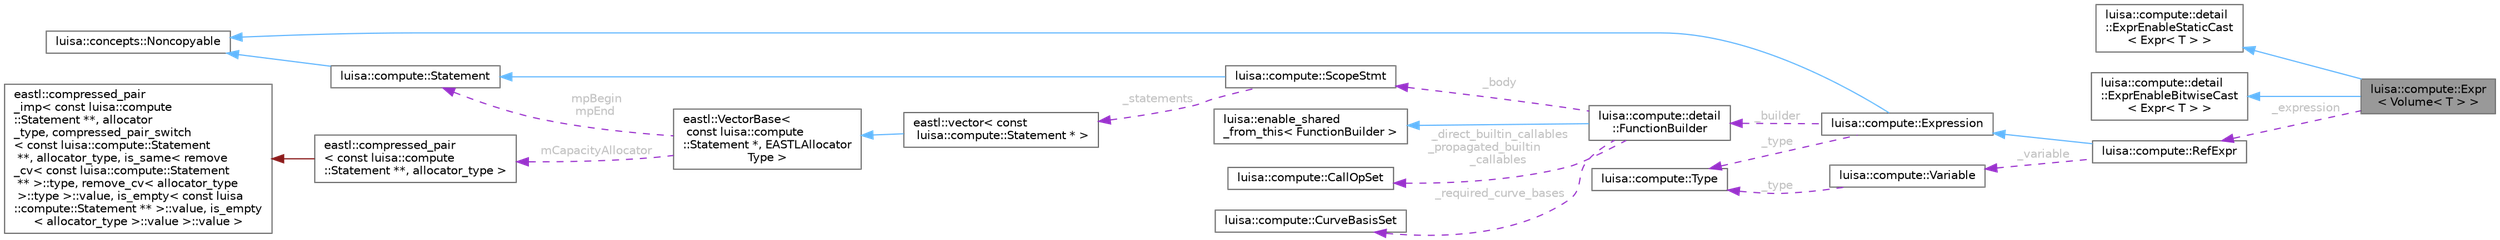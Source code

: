 digraph "luisa::compute::Expr&lt; Volume&lt; T &gt; &gt;"
{
 // LATEX_PDF_SIZE
  bgcolor="transparent";
  edge [fontname=Helvetica,fontsize=10,labelfontname=Helvetica,labelfontsize=10];
  node [fontname=Helvetica,fontsize=10,shape=box,height=0.2,width=0.4];
  rankdir="LR";
  Node1 [id="Node000001",label="luisa::compute::Expr\l\< Volume\< T \> \>",height=0.2,width=0.4,color="gray40", fillcolor="grey60", style="filled", fontcolor="black",tooltip="Class of Expr<Volume<T>>"];
  Node2 -> Node1 [id="edge1_Node000001_Node000002",dir="back",color="steelblue1",style="solid",tooltip=" "];
  Node2 [id="Node000002",label="luisa::compute::detail\l::ExprEnableStaticCast\l\< Expr\< T \> \>",height=0.2,width=0.4,color="gray40", fillcolor="white", style="filled",URL="$structluisa_1_1compute_1_1detail_1_1_expr_enable_static_cast.html",tooltip=" "];
  Node3 -> Node1 [id="edge2_Node000001_Node000003",dir="back",color="steelblue1",style="solid",tooltip=" "];
  Node3 [id="Node000003",label="luisa::compute::detail\l::ExprEnableBitwiseCast\l\< Expr\< T \> \>",height=0.2,width=0.4,color="gray40", fillcolor="white", style="filled",URL="$structluisa_1_1compute_1_1detail_1_1_expr_enable_bitwise_cast.html",tooltip=" "];
  Node4 -> Node1 [id="edge3_Node000001_Node000004",dir="back",color="darkorchid3",style="dashed",tooltip=" ",label=" _expression",fontcolor="grey" ];
  Node4 [id="Node000004",label="luisa::compute::RefExpr",height=0.2,width=0.4,color="gray40", fillcolor="white", style="filled",URL="$classluisa_1_1compute_1_1_ref_expr.html",tooltip="Reference expression"];
  Node5 -> Node4 [id="edge4_Node000004_Node000005",dir="back",color="steelblue1",style="solid",tooltip=" "];
  Node5 [id="Node000005",label="luisa::compute::Expression",height=0.2,width=0.4,color="gray40", fillcolor="white", style="filled",URL="$classluisa_1_1compute_1_1_expression.html",tooltip="Base expression class"];
  Node6 -> Node5 [id="edge5_Node000005_Node000006",dir="back",color="steelblue1",style="solid",tooltip=" "];
  Node6 [id="Node000006",label="luisa::concepts::Noncopyable",height=0.2,width=0.4,color="gray40", fillcolor="white", style="filled",URL="$structluisa_1_1concepts_1_1_noncopyable.html",tooltip=" "];
  Node7 -> Node5 [id="edge6_Node000005_Node000007",dir="back",color="darkorchid3",style="dashed",tooltip=" ",label=" _type",fontcolor="grey" ];
  Node7 [id="Node000007",label="luisa::compute::Type",height=0.2,width=0.4,color="gray40", fillcolor="white", style="filled",URL="$classluisa_1_1compute_1_1_type.html",tooltip="Type class"];
  Node8 -> Node5 [id="edge7_Node000005_Node000008",dir="back",color="darkorchid3",style="dashed",tooltip=" ",label=" _builder",fontcolor="grey" ];
  Node8 [id="Node000008",label="luisa::compute::detail\l::FunctionBuilder",height=0.2,width=0.4,color="gray40", fillcolor="white", style="filled",URL="$classluisa_1_1compute_1_1detail_1_1_function_builder.html",tooltip="Function builder."];
  Node9 -> Node8 [id="edge8_Node000008_Node000009",dir="back",color="steelblue1",style="solid",tooltip=" "];
  Node9 [id="Node000009",label="luisa::enable_shared\l_from_this\< FunctionBuilder \>",height=0.2,width=0.4,color="gray40", fillcolor="white", style="filled",tooltip=" "];
  Node10 -> Node8 [id="edge9_Node000008_Node000010",dir="back",color="darkorchid3",style="dashed",tooltip=" ",label=" _body",fontcolor="grey" ];
  Node10 [id="Node000010",label="luisa::compute::ScopeStmt",height=0.2,width=0.4,color="gray40", fillcolor="white", style="filled",URL="$classluisa_1_1compute_1_1_scope_stmt.html",tooltip="Scope statement"];
  Node11 -> Node10 [id="edge10_Node000010_Node000011",dir="back",color="steelblue1",style="solid",tooltip=" "];
  Node11 [id="Node000011",label="luisa::compute::Statement",height=0.2,width=0.4,color="gray40", fillcolor="white", style="filled",URL="$classluisa_1_1compute_1_1_statement.html",tooltip="Base statement class"];
  Node6 -> Node11 [id="edge11_Node000011_Node000006",dir="back",color="steelblue1",style="solid",tooltip=" "];
  Node12 -> Node10 [id="edge12_Node000010_Node000012",dir="back",color="darkorchid3",style="dashed",tooltip=" ",label=" _statements",fontcolor="grey" ];
  Node12 [id="Node000012",label="eastl::vector\< const\l luisa::compute::Statement * \>",height=0.2,width=0.4,color="gray40", fillcolor="white", style="filled",URL="$classeastl_1_1vector.html",tooltip=" "];
  Node13 -> Node12 [id="edge13_Node000012_Node000013",dir="back",color="steelblue1",style="solid",tooltip=" "];
  Node13 [id="Node000013",label="eastl::VectorBase\<\l const luisa::compute\l::Statement *, EASTLAllocator\lType \>",height=0.2,width=0.4,color="gray40", fillcolor="white", style="filled",URL="$structeastl_1_1_vector_base.html",tooltip=" "];
  Node11 -> Node13 [id="edge14_Node000013_Node000011",dir="back",color="darkorchid3",style="dashed",tooltip=" ",label=" mpBegin\nmpEnd",fontcolor="grey" ];
  Node14 -> Node13 [id="edge15_Node000013_Node000014",dir="back",color="darkorchid3",style="dashed",tooltip=" ",label=" mCapacityAllocator",fontcolor="grey" ];
  Node14 [id="Node000014",label="eastl::compressed_pair\l\< const luisa::compute\l::Statement **, allocator_type \>",height=0.2,width=0.4,color="gray40", fillcolor="white", style="filled",URL="$classeastl_1_1compressed__pair.html",tooltip=" "];
  Node15 -> Node14 [id="edge16_Node000014_Node000015",dir="back",color="firebrick4",style="solid",tooltip=" "];
  Node15 [id="Node000015",label="eastl::compressed_pair\l_imp\< const luisa::compute\l::Statement **, allocator\l_type, compressed_pair_switch\l\< const luisa::compute::Statement\l **, allocator_type, is_same\< remove\l_cv\< const luisa::compute::Statement\l ** \>::type, remove_cv\< allocator_type\l \>::type \>::value, is_empty\< const luisa\l::compute::Statement ** \>::value, is_empty\l\< allocator_type \>::value \>::value \>",height=0.2,width=0.4,color="gray40", fillcolor="white", style="filled",URL="$classeastl_1_1compressed__pair__imp.html",tooltip=" "];
  Node16 -> Node8 [id="edge17_Node000008_Node000016",dir="back",color="darkorchid3",style="dashed",tooltip=" ",label=" _direct_builtin_callables\n_propagated_builtin\l_callables",fontcolor="grey" ];
  Node16 [id="Node000016",label="luisa::compute::CallOpSet",height=0.2,width=0.4,color="gray40", fillcolor="white", style="filled",URL="$classluisa_1_1compute_1_1_call_op_set.html",tooltip=" "];
  Node17 -> Node8 [id="edge18_Node000008_Node000017",dir="back",color="darkorchid3",style="dashed",tooltip=" ",label=" _required_curve_bases",fontcolor="grey" ];
  Node17 [id="Node000017",label="luisa::compute::CurveBasisSet",height=0.2,width=0.4,color="gray40", fillcolor="white", style="filled",URL="$classluisa_1_1compute_1_1_curve_basis_set.html",tooltip=" "];
  Node18 -> Node4 [id="edge19_Node000004_Node000018",dir="back",color="darkorchid3",style="dashed",tooltip=" ",label=" _variable",fontcolor="grey" ];
  Node18 [id="Node000018",label="luisa::compute::Variable",height=0.2,width=0.4,color="gray40", fillcolor="white", style="filled",URL="$classluisa_1_1compute_1_1_variable.html",tooltip="Variable class"];
  Node7 -> Node18 [id="edge20_Node000018_Node000007",dir="back",color="darkorchid3",style="dashed",tooltip=" ",label=" _type",fontcolor="grey" ];
}
